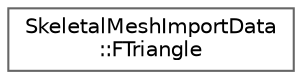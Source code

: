 digraph "Graphical Class Hierarchy"
{
 // INTERACTIVE_SVG=YES
 // LATEX_PDF_SIZE
  bgcolor="transparent";
  edge [fontname=Helvetica,fontsize=10,labelfontname=Helvetica,labelfontsize=10];
  node [fontname=Helvetica,fontsize=10,shape=box,height=0.2,width=0.4];
  rankdir="LR";
  Node0 [id="Node000000",label="SkeletalMeshImportData\l::FTriangle",height=0.2,width=0.4,color="grey40", fillcolor="white", style="filled",URL="$d8/dc4/structSkeletalMeshImportData_1_1FTriangle.html",tooltip=" "];
}
